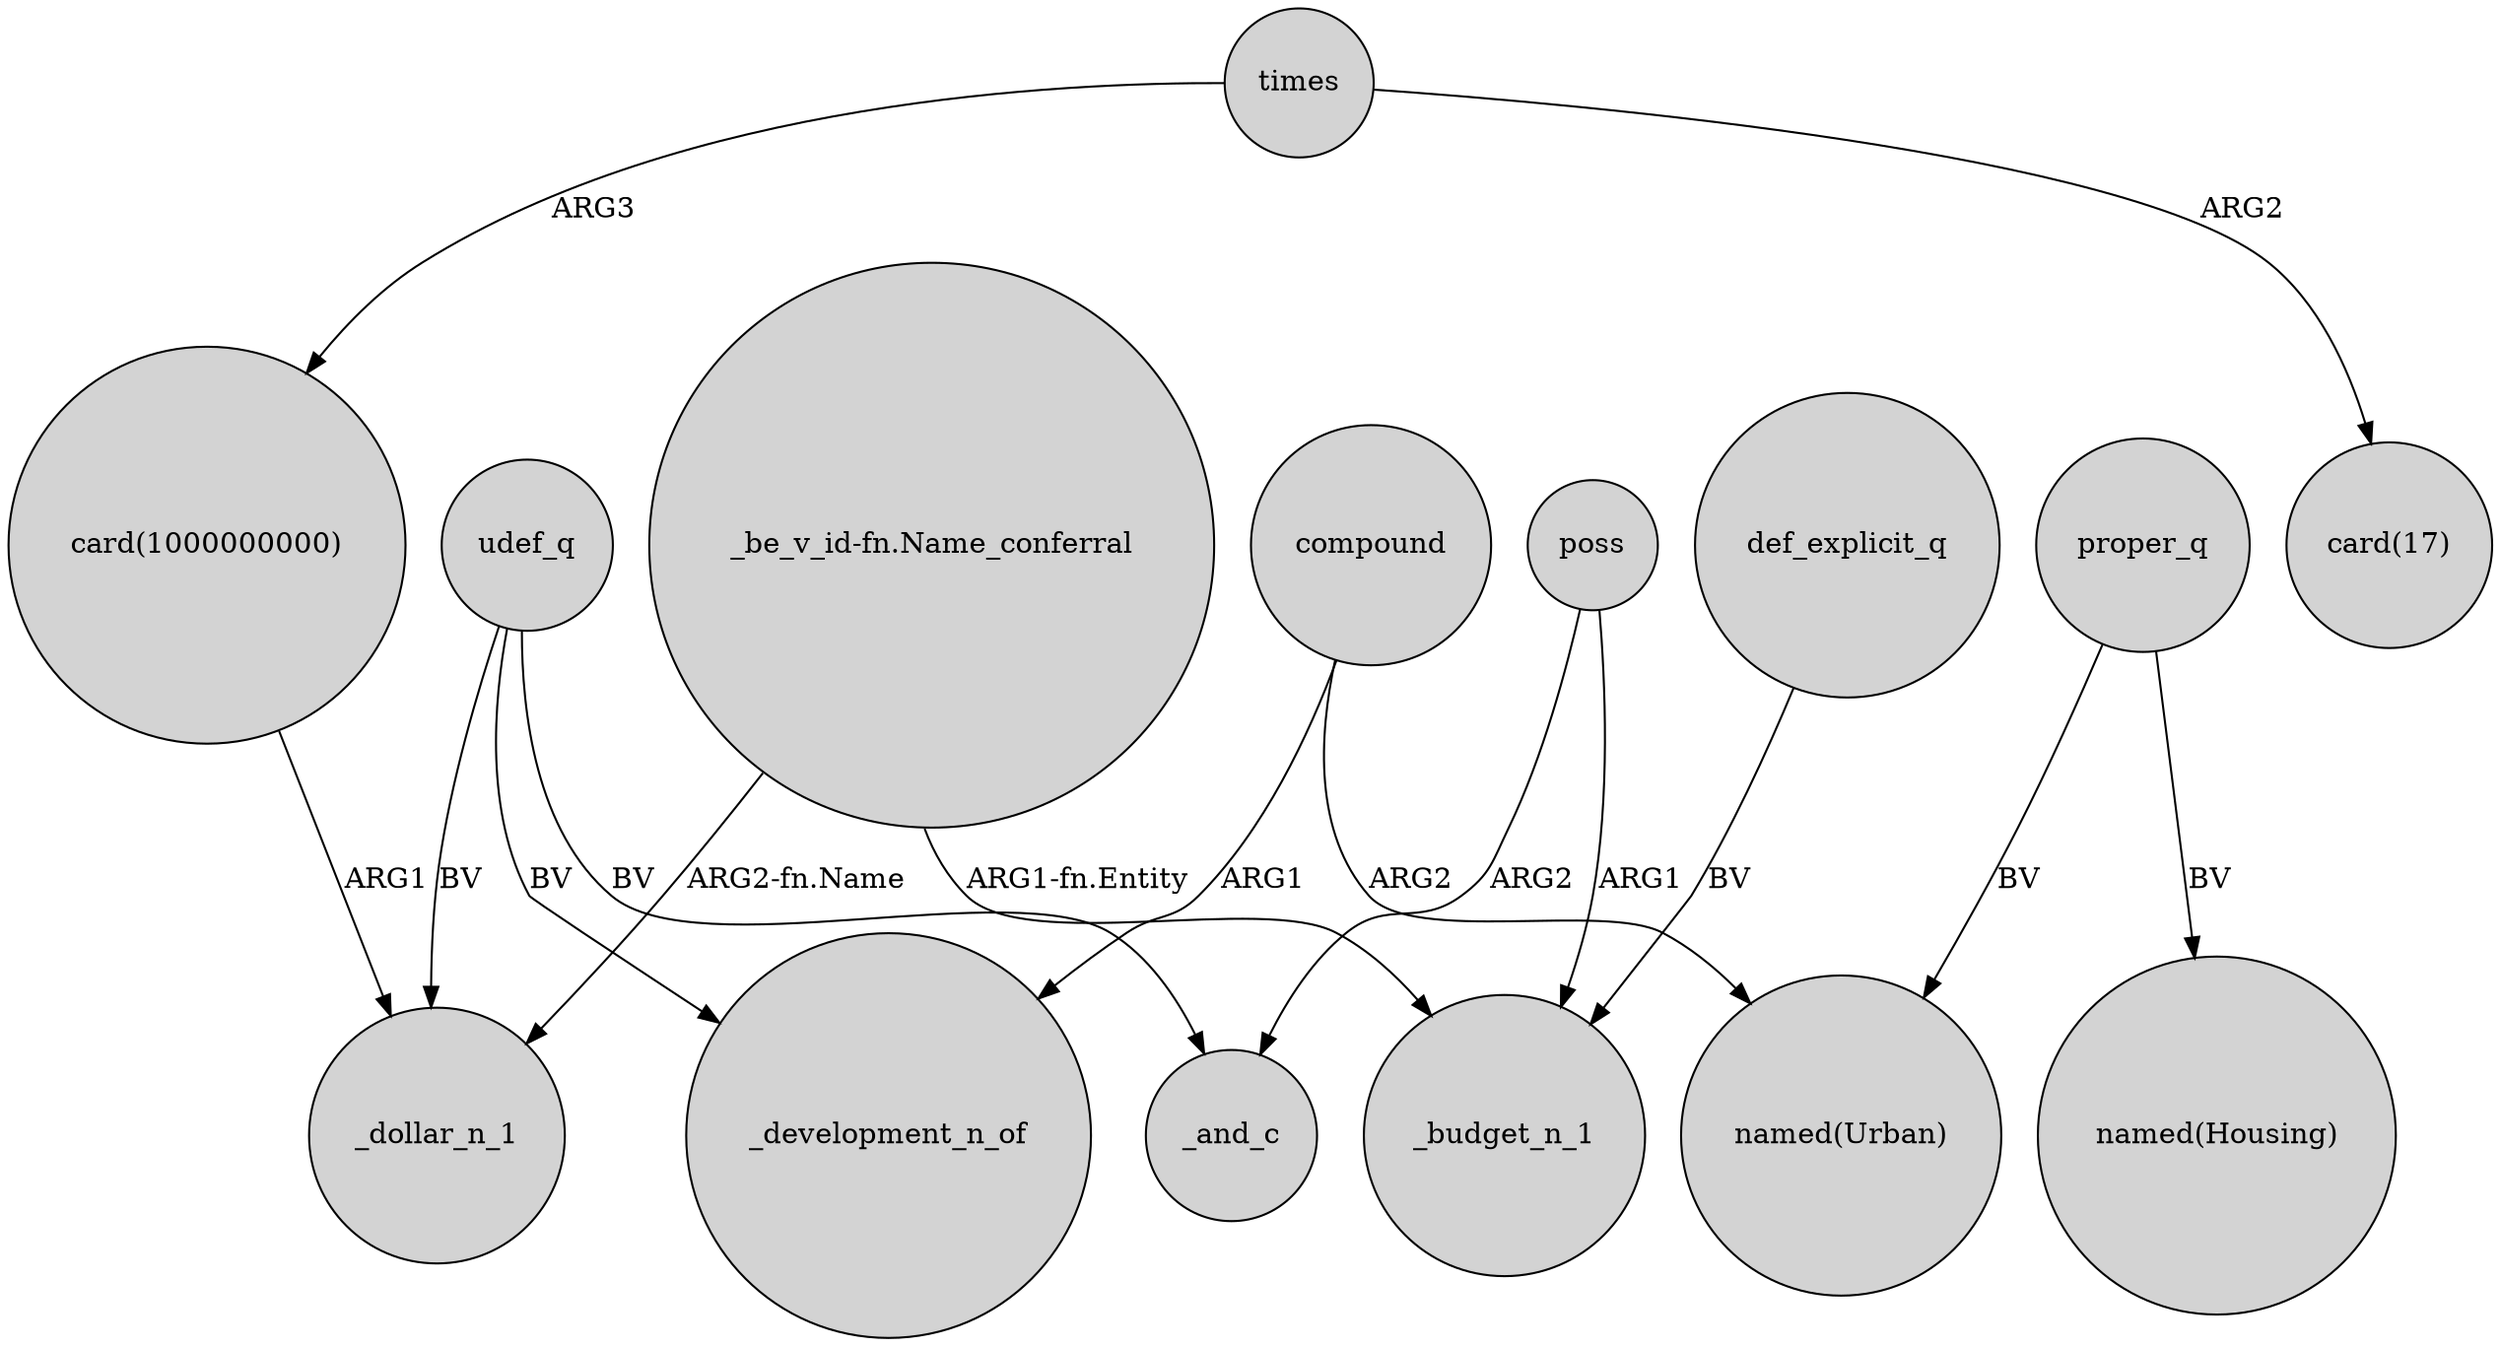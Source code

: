 digraph {
	node [shape=circle style=filled]
	"card(1000000000)" -> _dollar_n_1 [label=ARG1]
	udef_q -> _development_n_of [label=BV]
	proper_q -> "named(Urban)" [label=BV]
	udef_q -> _and_c [label=BV]
	times -> "card(1000000000)" [label=ARG3]
	def_explicit_q -> _budget_n_1 [label=BV]
	udef_q -> _dollar_n_1 [label=BV]
	poss -> _budget_n_1 [label=ARG1]
	"_be_v_id-fn.Name_conferral" -> _dollar_n_1 [label="ARG2-fn.Name"]
	"_be_v_id-fn.Name_conferral" -> _budget_n_1 [label="ARG1-fn.Entity"]
	compound -> _development_n_of [label=ARG1]
	proper_q -> "named(Housing)" [label=BV]
	compound -> "named(Urban)" [label=ARG2]
	poss -> _and_c [label=ARG2]
	times -> "card(17)" [label=ARG2]
}
